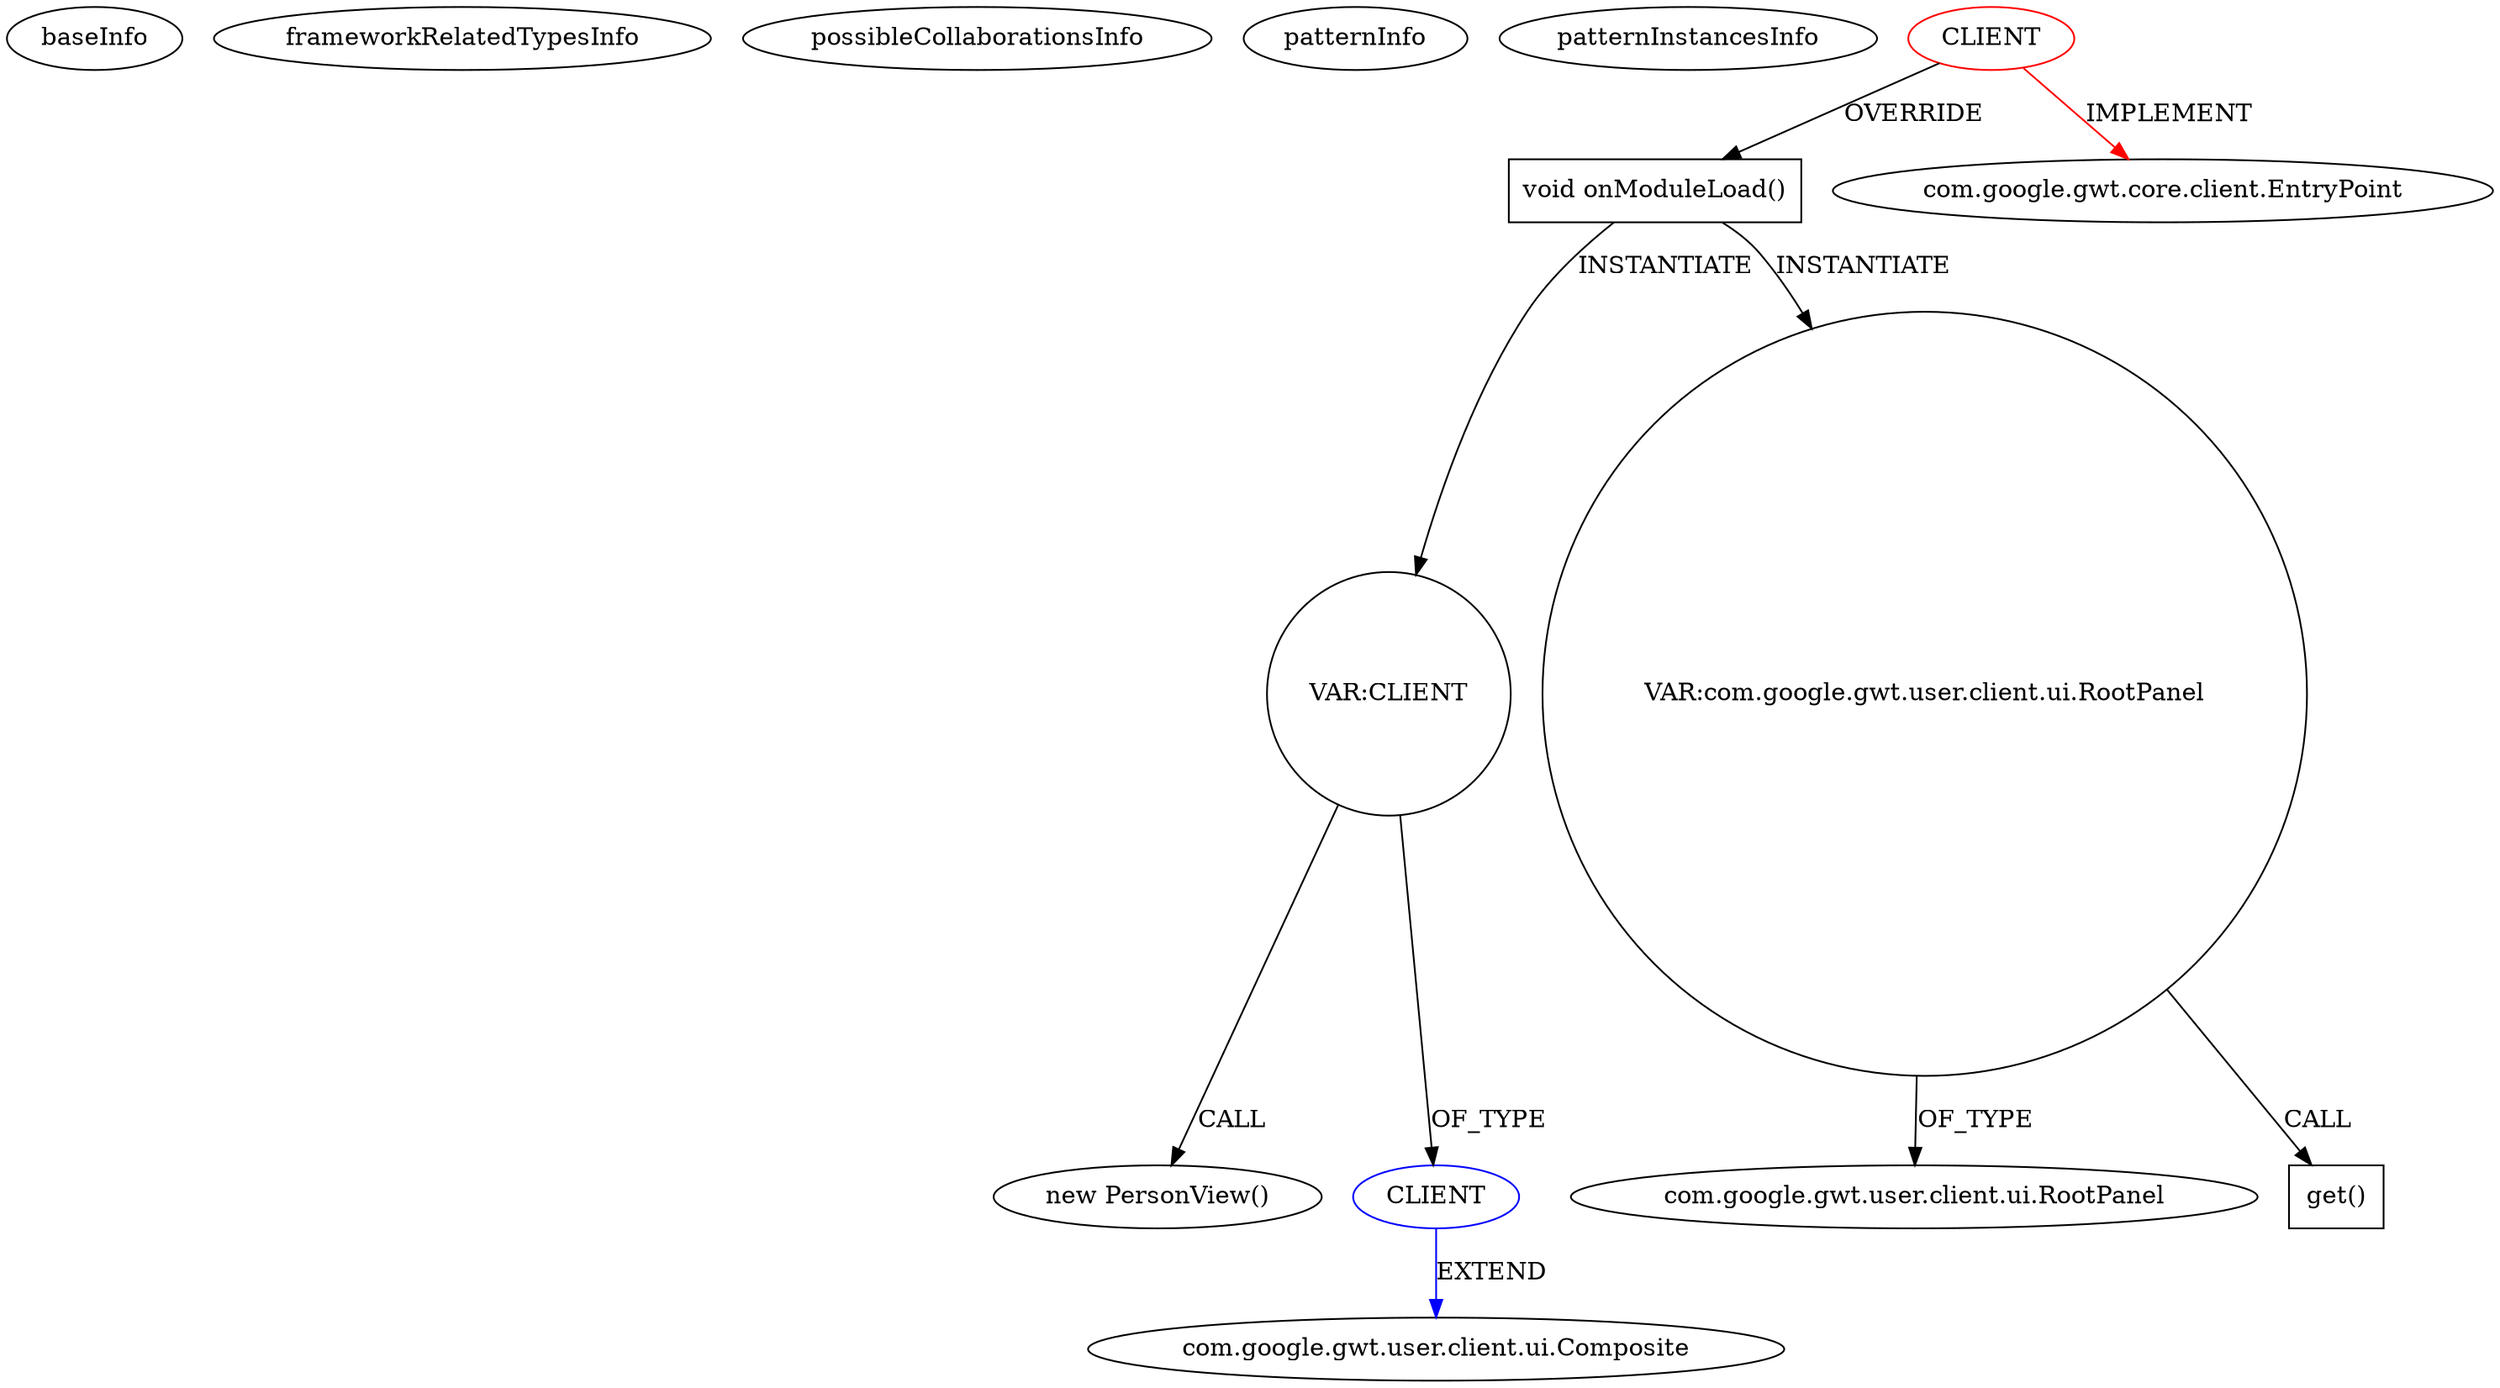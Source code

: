 digraph {
baseInfo[graphId=1981,category="pattern",isAnonymous=false,possibleRelation=true]
frameworkRelatedTypesInfo[0="com.google.gwt.core.client.EntryPoint"]
possibleCollaborationsInfo[0="1981~INSTANTIATION-OVERRIDING_METHOD_DECLARATION-~com.google.gwt.core.client.EntryPoint ~com.google.gwt.user.client.ui.Composite ~false~false"]
patternInfo[frequency=2.0,patternRootClient=0]
patternInstancesInfo[0="shantanusinghal-gwt-tut~/shantanusinghal-gwt-tut/gwt-tut-master/src/com/ptc/tut/client/Home.java~Home~4475",1="gdks-GWT-MVP~/gdks-GWT-MVP/GWT-MVP-master/src/com/gfi/training/gwtmvp/client/MyApp.java~MyApp~1333"]
3[label="new PersonView()",vertexType="CONSTRUCTOR_CALL",isFrameworkType=false]
4[label="VAR:CLIENT",vertexType="VARIABLE_EXPRESION",isFrameworkType=false,shape=circle]
2[label="void onModuleLoad()",vertexType="OVERRIDING_METHOD_DECLARATION",isFrameworkType=false,shape=box]
0[label="CLIENT",vertexType="ROOT_CLIENT_CLASS_DECLARATION",isFrameworkType=false,color=red]
1[label="com.google.gwt.core.client.EntryPoint",vertexType="FRAMEWORK_INTERFACE_TYPE",isFrameworkType=false]
7[label="VAR:com.google.gwt.user.client.ui.RootPanel",vertexType="VARIABLE_EXPRESION",isFrameworkType=false,shape=circle]
9[label="com.google.gwt.user.client.ui.RootPanel",vertexType="FRAMEWORK_CLASS_TYPE",isFrameworkType=false]
8[label="get()",vertexType="INSIDE_CALL",isFrameworkType=false,shape=box]
5[label="CLIENT",vertexType="REFERENCE_CLIENT_CLASS_DECLARATION",isFrameworkType=false,color=blue]
6[label="com.google.gwt.user.client.ui.Composite",vertexType="FRAMEWORK_CLASS_TYPE",isFrameworkType=false]
4->5[label="OF_TYPE"]
4->3[label="CALL"]
0->1[label="IMPLEMENT",color=red]
5->6[label="EXTEND",color=blue]
2->4[label="INSTANTIATE"]
7->8[label="CALL"]
7->9[label="OF_TYPE"]
0->2[label="OVERRIDE"]
2->7[label="INSTANTIATE"]
}
